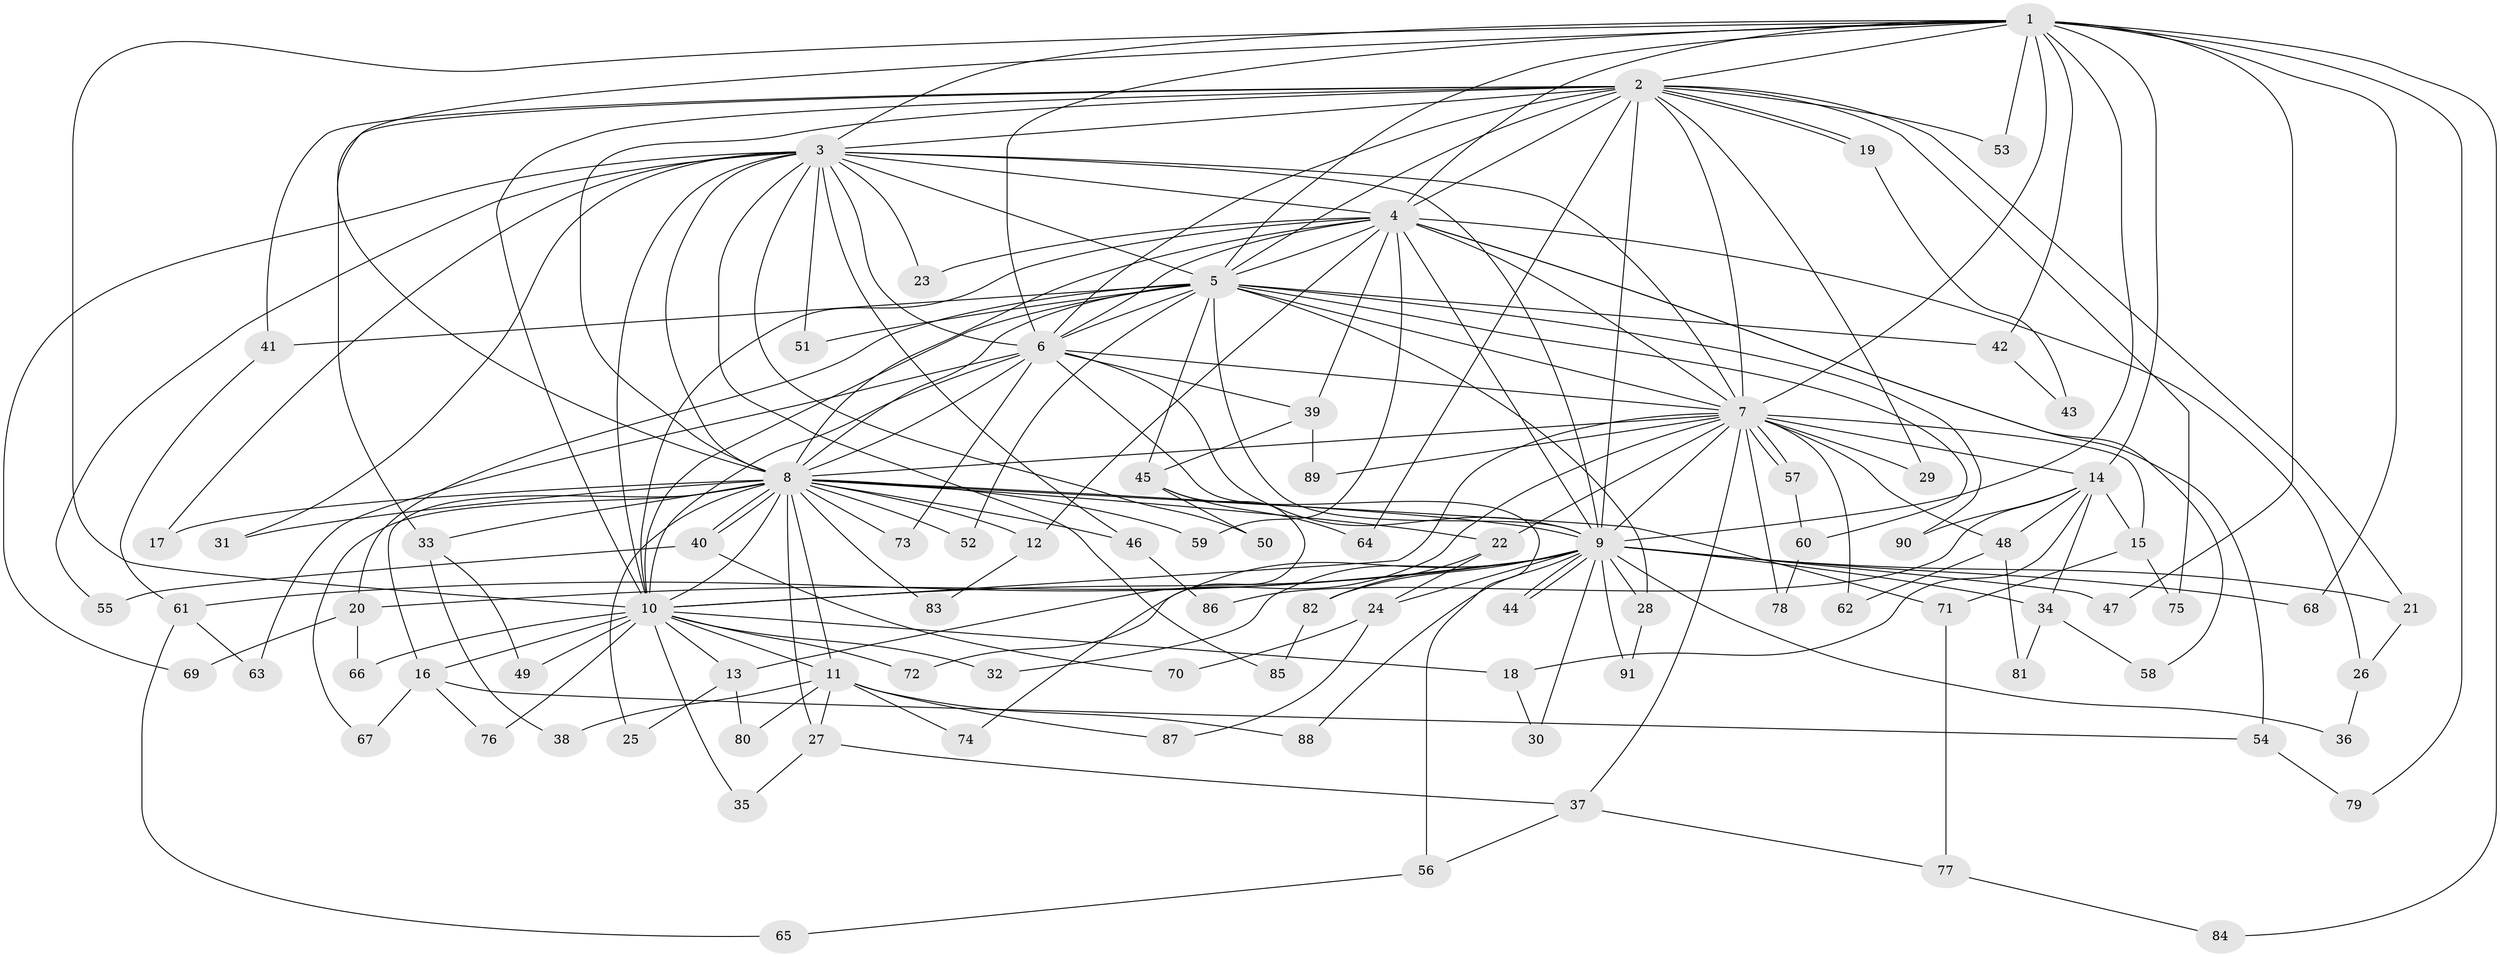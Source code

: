 // Generated by graph-tools (version 1.1) at 2025/25/03/09/25 03:25:45]
// undirected, 91 vertices, 207 edges
graph export_dot {
graph [start="1"]
  node [color=gray90,style=filled];
  1;
  2;
  3;
  4;
  5;
  6;
  7;
  8;
  9;
  10;
  11;
  12;
  13;
  14;
  15;
  16;
  17;
  18;
  19;
  20;
  21;
  22;
  23;
  24;
  25;
  26;
  27;
  28;
  29;
  30;
  31;
  32;
  33;
  34;
  35;
  36;
  37;
  38;
  39;
  40;
  41;
  42;
  43;
  44;
  45;
  46;
  47;
  48;
  49;
  50;
  51;
  52;
  53;
  54;
  55;
  56;
  57;
  58;
  59;
  60;
  61;
  62;
  63;
  64;
  65;
  66;
  67;
  68;
  69;
  70;
  71;
  72;
  73;
  74;
  75;
  76;
  77;
  78;
  79;
  80;
  81;
  82;
  83;
  84;
  85;
  86;
  87;
  88;
  89;
  90;
  91;
  1 -- 2;
  1 -- 3;
  1 -- 4;
  1 -- 5;
  1 -- 6;
  1 -- 7;
  1 -- 8;
  1 -- 9;
  1 -- 10;
  1 -- 14;
  1 -- 42;
  1 -- 47;
  1 -- 53;
  1 -- 68;
  1 -- 79;
  1 -- 84;
  2 -- 3;
  2 -- 4;
  2 -- 5;
  2 -- 6;
  2 -- 7;
  2 -- 8;
  2 -- 9;
  2 -- 10;
  2 -- 19;
  2 -- 19;
  2 -- 21;
  2 -- 29;
  2 -- 33;
  2 -- 41;
  2 -- 53;
  2 -- 64;
  2 -- 75;
  3 -- 4;
  3 -- 5;
  3 -- 6;
  3 -- 7;
  3 -- 8;
  3 -- 9;
  3 -- 10;
  3 -- 17;
  3 -- 23;
  3 -- 31;
  3 -- 46;
  3 -- 50;
  3 -- 51;
  3 -- 55;
  3 -- 69;
  3 -- 85;
  4 -- 5;
  4 -- 6;
  4 -- 7;
  4 -- 8;
  4 -- 9;
  4 -- 10;
  4 -- 12;
  4 -- 23;
  4 -- 26;
  4 -- 39;
  4 -- 54;
  4 -- 58;
  4 -- 59;
  5 -- 6;
  5 -- 7;
  5 -- 8;
  5 -- 9;
  5 -- 10;
  5 -- 20;
  5 -- 28;
  5 -- 41;
  5 -- 42;
  5 -- 45;
  5 -- 51;
  5 -- 52;
  5 -- 60;
  5 -- 90;
  6 -- 7;
  6 -- 8;
  6 -- 9;
  6 -- 10;
  6 -- 39;
  6 -- 56;
  6 -- 63;
  6 -- 73;
  7 -- 8;
  7 -- 9;
  7 -- 10;
  7 -- 13;
  7 -- 14;
  7 -- 15;
  7 -- 22;
  7 -- 29;
  7 -- 37;
  7 -- 48;
  7 -- 57;
  7 -- 57;
  7 -- 62;
  7 -- 78;
  7 -- 89;
  8 -- 9;
  8 -- 10;
  8 -- 11;
  8 -- 12;
  8 -- 16;
  8 -- 17;
  8 -- 22;
  8 -- 25;
  8 -- 27;
  8 -- 31;
  8 -- 33;
  8 -- 40;
  8 -- 40;
  8 -- 46;
  8 -- 52;
  8 -- 59;
  8 -- 67;
  8 -- 71;
  8 -- 73;
  8 -- 83;
  9 -- 10;
  9 -- 20;
  9 -- 21;
  9 -- 24;
  9 -- 28;
  9 -- 30;
  9 -- 32;
  9 -- 34;
  9 -- 36;
  9 -- 44;
  9 -- 44;
  9 -- 47;
  9 -- 61;
  9 -- 68;
  9 -- 72;
  9 -- 82;
  9 -- 88;
  9 -- 91;
  10 -- 11;
  10 -- 13;
  10 -- 16;
  10 -- 18;
  10 -- 32;
  10 -- 35;
  10 -- 49;
  10 -- 66;
  10 -- 72;
  10 -- 76;
  11 -- 27;
  11 -- 38;
  11 -- 74;
  11 -- 80;
  11 -- 87;
  11 -- 88;
  12 -- 83;
  13 -- 25;
  13 -- 80;
  14 -- 15;
  14 -- 18;
  14 -- 34;
  14 -- 48;
  14 -- 86;
  14 -- 90;
  15 -- 71;
  15 -- 75;
  16 -- 54;
  16 -- 67;
  16 -- 76;
  18 -- 30;
  19 -- 43;
  20 -- 66;
  20 -- 69;
  21 -- 26;
  22 -- 24;
  22 -- 82;
  24 -- 70;
  24 -- 87;
  26 -- 36;
  27 -- 35;
  27 -- 37;
  28 -- 91;
  33 -- 38;
  33 -- 49;
  34 -- 58;
  34 -- 81;
  37 -- 56;
  37 -- 77;
  39 -- 45;
  39 -- 89;
  40 -- 55;
  40 -- 70;
  41 -- 61;
  42 -- 43;
  45 -- 50;
  45 -- 64;
  45 -- 74;
  46 -- 86;
  48 -- 62;
  48 -- 81;
  54 -- 79;
  56 -- 65;
  57 -- 60;
  60 -- 78;
  61 -- 63;
  61 -- 65;
  71 -- 77;
  77 -- 84;
  82 -- 85;
}
